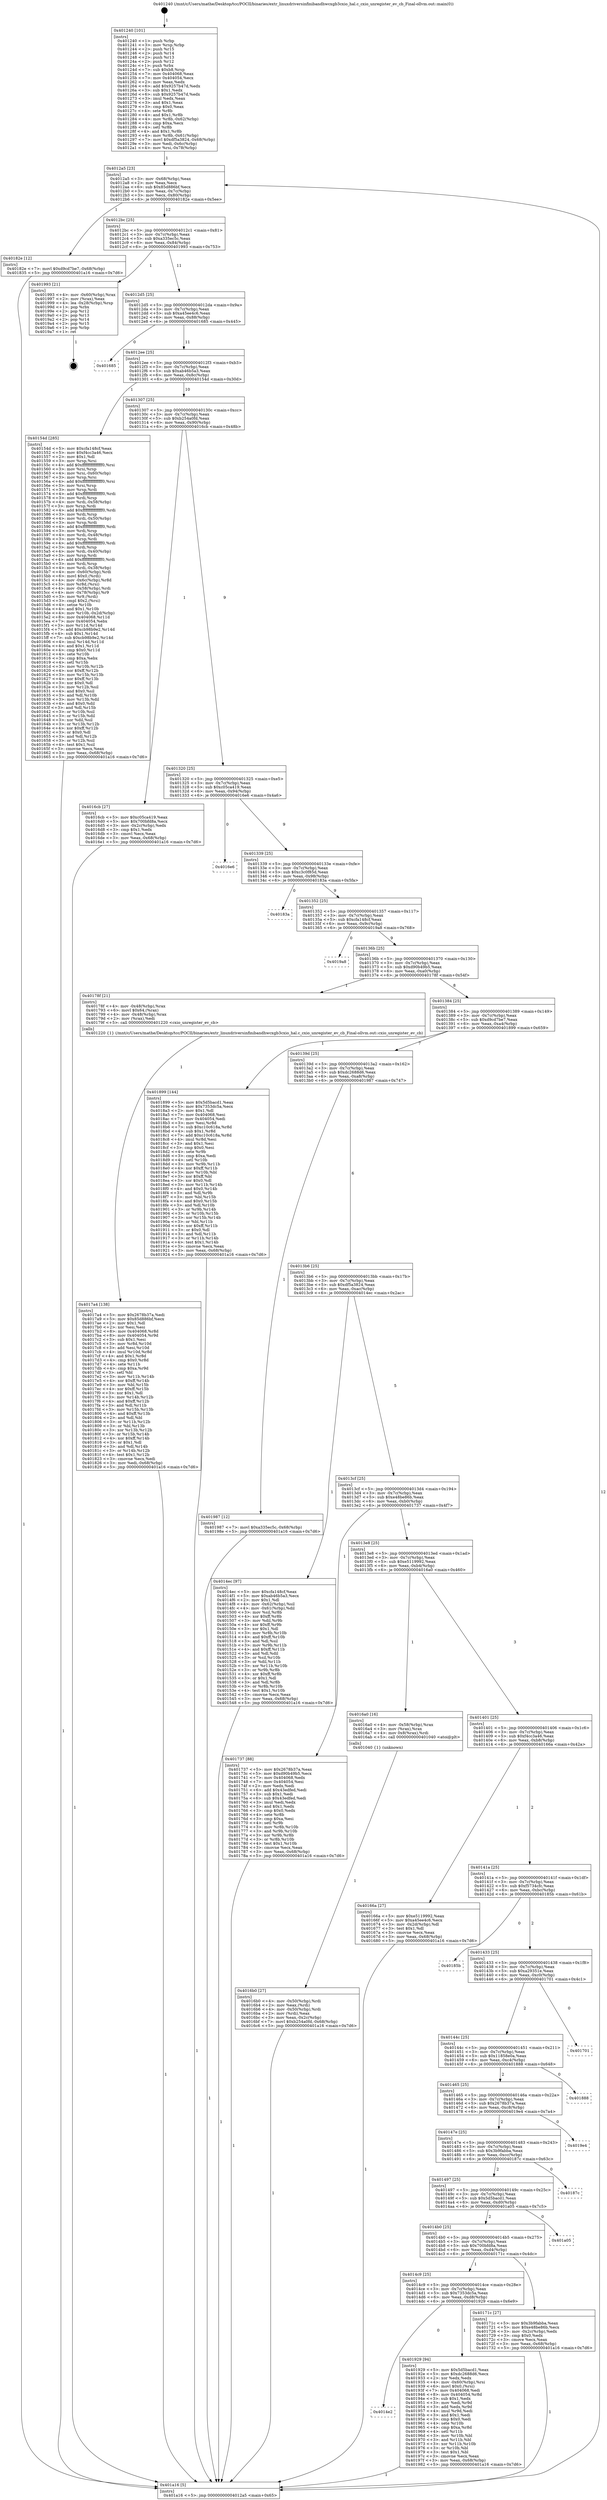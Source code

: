 digraph "0x401240" {
  label = "0x401240 (/mnt/c/Users/mathe/Desktop/tcc/POCII/binaries/extr_linuxdriversinfinibandhwcxgb3cxio_hal.c_cxio_unregister_ev_cb_Final-ollvm.out::main(0))"
  labelloc = "t"
  node[shape=record]

  Entry [label="",width=0.3,height=0.3,shape=circle,fillcolor=black,style=filled]
  "0x4012a5" [label="{
     0x4012a5 [23]\l
     | [instrs]\l
     &nbsp;&nbsp;0x4012a5 \<+3\>: mov -0x68(%rbp),%eax\l
     &nbsp;&nbsp;0x4012a8 \<+2\>: mov %eax,%ecx\l
     &nbsp;&nbsp;0x4012aa \<+6\>: sub $0x85d886bf,%ecx\l
     &nbsp;&nbsp;0x4012b0 \<+3\>: mov %eax,-0x7c(%rbp)\l
     &nbsp;&nbsp;0x4012b3 \<+3\>: mov %ecx,-0x80(%rbp)\l
     &nbsp;&nbsp;0x4012b6 \<+6\>: je 000000000040182e \<main+0x5ee\>\l
  }"]
  "0x40182e" [label="{
     0x40182e [12]\l
     | [instrs]\l
     &nbsp;&nbsp;0x40182e \<+7\>: movl $0xd9cd7be7,-0x68(%rbp)\l
     &nbsp;&nbsp;0x401835 \<+5\>: jmp 0000000000401a16 \<main+0x7d6\>\l
  }"]
  "0x4012bc" [label="{
     0x4012bc [25]\l
     | [instrs]\l
     &nbsp;&nbsp;0x4012bc \<+5\>: jmp 00000000004012c1 \<main+0x81\>\l
     &nbsp;&nbsp;0x4012c1 \<+3\>: mov -0x7c(%rbp),%eax\l
     &nbsp;&nbsp;0x4012c4 \<+5\>: sub $0xa335ec5c,%eax\l
     &nbsp;&nbsp;0x4012c9 \<+6\>: mov %eax,-0x84(%rbp)\l
     &nbsp;&nbsp;0x4012cf \<+6\>: je 0000000000401993 \<main+0x753\>\l
  }"]
  Exit [label="",width=0.3,height=0.3,shape=circle,fillcolor=black,style=filled,peripheries=2]
  "0x401993" [label="{
     0x401993 [21]\l
     | [instrs]\l
     &nbsp;&nbsp;0x401993 \<+4\>: mov -0x60(%rbp),%rax\l
     &nbsp;&nbsp;0x401997 \<+2\>: mov (%rax),%eax\l
     &nbsp;&nbsp;0x401999 \<+4\>: lea -0x28(%rbp),%rsp\l
     &nbsp;&nbsp;0x40199d \<+1\>: pop %rbx\l
     &nbsp;&nbsp;0x40199e \<+2\>: pop %r12\l
     &nbsp;&nbsp;0x4019a0 \<+2\>: pop %r13\l
     &nbsp;&nbsp;0x4019a2 \<+2\>: pop %r14\l
     &nbsp;&nbsp;0x4019a4 \<+2\>: pop %r15\l
     &nbsp;&nbsp;0x4019a6 \<+1\>: pop %rbp\l
     &nbsp;&nbsp;0x4019a7 \<+1\>: ret\l
  }"]
  "0x4012d5" [label="{
     0x4012d5 [25]\l
     | [instrs]\l
     &nbsp;&nbsp;0x4012d5 \<+5\>: jmp 00000000004012da \<main+0x9a\>\l
     &nbsp;&nbsp;0x4012da \<+3\>: mov -0x7c(%rbp),%eax\l
     &nbsp;&nbsp;0x4012dd \<+5\>: sub $0xa45ee4c6,%eax\l
     &nbsp;&nbsp;0x4012e2 \<+6\>: mov %eax,-0x88(%rbp)\l
     &nbsp;&nbsp;0x4012e8 \<+6\>: je 0000000000401685 \<main+0x445\>\l
  }"]
  "0x4014e2" [label="{
     0x4014e2\l
  }", style=dashed]
  "0x401685" [label="{
     0x401685\l
  }", style=dashed]
  "0x4012ee" [label="{
     0x4012ee [25]\l
     | [instrs]\l
     &nbsp;&nbsp;0x4012ee \<+5\>: jmp 00000000004012f3 \<main+0xb3\>\l
     &nbsp;&nbsp;0x4012f3 \<+3\>: mov -0x7c(%rbp),%eax\l
     &nbsp;&nbsp;0x4012f6 \<+5\>: sub $0xab46b5a3,%eax\l
     &nbsp;&nbsp;0x4012fb \<+6\>: mov %eax,-0x8c(%rbp)\l
     &nbsp;&nbsp;0x401301 \<+6\>: je 000000000040154d \<main+0x30d\>\l
  }"]
  "0x401929" [label="{
     0x401929 [94]\l
     | [instrs]\l
     &nbsp;&nbsp;0x401929 \<+5\>: mov $0x5d5bacd1,%eax\l
     &nbsp;&nbsp;0x40192e \<+5\>: mov $0xdc2688d6,%ecx\l
     &nbsp;&nbsp;0x401933 \<+2\>: xor %edx,%edx\l
     &nbsp;&nbsp;0x401935 \<+4\>: mov -0x60(%rbp),%rsi\l
     &nbsp;&nbsp;0x401939 \<+6\>: movl $0x0,(%rsi)\l
     &nbsp;&nbsp;0x40193f \<+7\>: mov 0x404068,%edi\l
     &nbsp;&nbsp;0x401946 \<+8\>: mov 0x404054,%r8d\l
     &nbsp;&nbsp;0x40194e \<+3\>: sub $0x1,%edx\l
     &nbsp;&nbsp;0x401951 \<+3\>: mov %edi,%r9d\l
     &nbsp;&nbsp;0x401954 \<+3\>: add %edx,%r9d\l
     &nbsp;&nbsp;0x401957 \<+4\>: imul %r9d,%edi\l
     &nbsp;&nbsp;0x40195b \<+3\>: and $0x1,%edi\l
     &nbsp;&nbsp;0x40195e \<+3\>: cmp $0x0,%edi\l
     &nbsp;&nbsp;0x401961 \<+4\>: sete %r10b\l
     &nbsp;&nbsp;0x401965 \<+4\>: cmp $0xa,%r8d\l
     &nbsp;&nbsp;0x401969 \<+4\>: setl %r11b\l
     &nbsp;&nbsp;0x40196d \<+3\>: mov %r10b,%bl\l
     &nbsp;&nbsp;0x401970 \<+3\>: and %r11b,%bl\l
     &nbsp;&nbsp;0x401973 \<+3\>: xor %r11b,%r10b\l
     &nbsp;&nbsp;0x401976 \<+3\>: or %r10b,%bl\l
     &nbsp;&nbsp;0x401979 \<+3\>: test $0x1,%bl\l
     &nbsp;&nbsp;0x40197c \<+3\>: cmovne %ecx,%eax\l
     &nbsp;&nbsp;0x40197f \<+3\>: mov %eax,-0x68(%rbp)\l
     &nbsp;&nbsp;0x401982 \<+5\>: jmp 0000000000401a16 \<main+0x7d6\>\l
  }"]
  "0x40154d" [label="{
     0x40154d [285]\l
     | [instrs]\l
     &nbsp;&nbsp;0x40154d \<+5\>: mov $0xcfa148cf,%eax\l
     &nbsp;&nbsp;0x401552 \<+5\>: mov $0xf4cc3a46,%ecx\l
     &nbsp;&nbsp;0x401557 \<+2\>: mov $0x1,%dl\l
     &nbsp;&nbsp;0x401559 \<+3\>: mov %rsp,%rsi\l
     &nbsp;&nbsp;0x40155c \<+4\>: add $0xfffffffffffffff0,%rsi\l
     &nbsp;&nbsp;0x401560 \<+3\>: mov %rsi,%rsp\l
     &nbsp;&nbsp;0x401563 \<+4\>: mov %rsi,-0x60(%rbp)\l
     &nbsp;&nbsp;0x401567 \<+3\>: mov %rsp,%rsi\l
     &nbsp;&nbsp;0x40156a \<+4\>: add $0xfffffffffffffff0,%rsi\l
     &nbsp;&nbsp;0x40156e \<+3\>: mov %rsi,%rsp\l
     &nbsp;&nbsp;0x401571 \<+3\>: mov %rsp,%rdi\l
     &nbsp;&nbsp;0x401574 \<+4\>: add $0xfffffffffffffff0,%rdi\l
     &nbsp;&nbsp;0x401578 \<+3\>: mov %rdi,%rsp\l
     &nbsp;&nbsp;0x40157b \<+4\>: mov %rdi,-0x58(%rbp)\l
     &nbsp;&nbsp;0x40157f \<+3\>: mov %rsp,%rdi\l
     &nbsp;&nbsp;0x401582 \<+4\>: add $0xfffffffffffffff0,%rdi\l
     &nbsp;&nbsp;0x401586 \<+3\>: mov %rdi,%rsp\l
     &nbsp;&nbsp;0x401589 \<+4\>: mov %rdi,-0x50(%rbp)\l
     &nbsp;&nbsp;0x40158d \<+3\>: mov %rsp,%rdi\l
     &nbsp;&nbsp;0x401590 \<+4\>: add $0xfffffffffffffff0,%rdi\l
     &nbsp;&nbsp;0x401594 \<+3\>: mov %rdi,%rsp\l
     &nbsp;&nbsp;0x401597 \<+4\>: mov %rdi,-0x48(%rbp)\l
     &nbsp;&nbsp;0x40159b \<+3\>: mov %rsp,%rdi\l
     &nbsp;&nbsp;0x40159e \<+4\>: add $0xfffffffffffffff0,%rdi\l
     &nbsp;&nbsp;0x4015a2 \<+3\>: mov %rdi,%rsp\l
     &nbsp;&nbsp;0x4015a5 \<+4\>: mov %rdi,-0x40(%rbp)\l
     &nbsp;&nbsp;0x4015a9 \<+3\>: mov %rsp,%rdi\l
     &nbsp;&nbsp;0x4015ac \<+4\>: add $0xfffffffffffffff0,%rdi\l
     &nbsp;&nbsp;0x4015b0 \<+3\>: mov %rdi,%rsp\l
     &nbsp;&nbsp;0x4015b3 \<+4\>: mov %rdi,-0x38(%rbp)\l
     &nbsp;&nbsp;0x4015b7 \<+4\>: mov -0x60(%rbp),%rdi\l
     &nbsp;&nbsp;0x4015bb \<+6\>: movl $0x0,(%rdi)\l
     &nbsp;&nbsp;0x4015c1 \<+4\>: mov -0x6c(%rbp),%r8d\l
     &nbsp;&nbsp;0x4015c5 \<+3\>: mov %r8d,(%rsi)\l
     &nbsp;&nbsp;0x4015c8 \<+4\>: mov -0x58(%rbp),%rdi\l
     &nbsp;&nbsp;0x4015cc \<+4\>: mov -0x78(%rbp),%r9\l
     &nbsp;&nbsp;0x4015d0 \<+3\>: mov %r9,(%rdi)\l
     &nbsp;&nbsp;0x4015d3 \<+3\>: cmpl $0x2,(%rsi)\l
     &nbsp;&nbsp;0x4015d6 \<+4\>: setne %r10b\l
     &nbsp;&nbsp;0x4015da \<+4\>: and $0x1,%r10b\l
     &nbsp;&nbsp;0x4015de \<+4\>: mov %r10b,-0x2d(%rbp)\l
     &nbsp;&nbsp;0x4015e2 \<+8\>: mov 0x404068,%r11d\l
     &nbsp;&nbsp;0x4015ea \<+7\>: mov 0x404054,%ebx\l
     &nbsp;&nbsp;0x4015f1 \<+3\>: mov %r11d,%r14d\l
     &nbsp;&nbsp;0x4015f4 \<+7\>: add $0xcb98b9e2,%r14d\l
     &nbsp;&nbsp;0x4015fb \<+4\>: sub $0x1,%r14d\l
     &nbsp;&nbsp;0x4015ff \<+7\>: sub $0xcb98b9e2,%r14d\l
     &nbsp;&nbsp;0x401606 \<+4\>: imul %r14d,%r11d\l
     &nbsp;&nbsp;0x40160a \<+4\>: and $0x1,%r11d\l
     &nbsp;&nbsp;0x40160e \<+4\>: cmp $0x0,%r11d\l
     &nbsp;&nbsp;0x401612 \<+4\>: sete %r10b\l
     &nbsp;&nbsp;0x401616 \<+3\>: cmp $0xa,%ebx\l
     &nbsp;&nbsp;0x401619 \<+4\>: setl %r15b\l
     &nbsp;&nbsp;0x40161d \<+3\>: mov %r10b,%r12b\l
     &nbsp;&nbsp;0x401620 \<+4\>: xor $0xff,%r12b\l
     &nbsp;&nbsp;0x401624 \<+3\>: mov %r15b,%r13b\l
     &nbsp;&nbsp;0x401627 \<+4\>: xor $0xff,%r13b\l
     &nbsp;&nbsp;0x40162b \<+3\>: xor $0x0,%dl\l
     &nbsp;&nbsp;0x40162e \<+3\>: mov %r12b,%sil\l
     &nbsp;&nbsp;0x401631 \<+4\>: and $0x0,%sil\l
     &nbsp;&nbsp;0x401635 \<+3\>: and %dl,%r10b\l
     &nbsp;&nbsp;0x401638 \<+3\>: mov %r13b,%dil\l
     &nbsp;&nbsp;0x40163b \<+4\>: and $0x0,%dil\l
     &nbsp;&nbsp;0x40163f \<+3\>: and %dl,%r15b\l
     &nbsp;&nbsp;0x401642 \<+3\>: or %r10b,%sil\l
     &nbsp;&nbsp;0x401645 \<+3\>: or %r15b,%dil\l
     &nbsp;&nbsp;0x401648 \<+3\>: xor %dil,%sil\l
     &nbsp;&nbsp;0x40164b \<+3\>: or %r13b,%r12b\l
     &nbsp;&nbsp;0x40164e \<+4\>: xor $0xff,%r12b\l
     &nbsp;&nbsp;0x401652 \<+3\>: or $0x0,%dl\l
     &nbsp;&nbsp;0x401655 \<+3\>: and %dl,%r12b\l
     &nbsp;&nbsp;0x401658 \<+3\>: or %r12b,%sil\l
     &nbsp;&nbsp;0x40165b \<+4\>: test $0x1,%sil\l
     &nbsp;&nbsp;0x40165f \<+3\>: cmovne %ecx,%eax\l
     &nbsp;&nbsp;0x401662 \<+3\>: mov %eax,-0x68(%rbp)\l
     &nbsp;&nbsp;0x401665 \<+5\>: jmp 0000000000401a16 \<main+0x7d6\>\l
  }"]
  "0x401307" [label="{
     0x401307 [25]\l
     | [instrs]\l
     &nbsp;&nbsp;0x401307 \<+5\>: jmp 000000000040130c \<main+0xcc\>\l
     &nbsp;&nbsp;0x40130c \<+3\>: mov -0x7c(%rbp),%eax\l
     &nbsp;&nbsp;0x40130f \<+5\>: sub $0xb254a0fd,%eax\l
     &nbsp;&nbsp;0x401314 \<+6\>: mov %eax,-0x90(%rbp)\l
     &nbsp;&nbsp;0x40131a \<+6\>: je 00000000004016cb \<main+0x48b\>\l
  }"]
  "0x4017a4" [label="{
     0x4017a4 [138]\l
     | [instrs]\l
     &nbsp;&nbsp;0x4017a4 \<+5\>: mov $0x2678b37a,%edi\l
     &nbsp;&nbsp;0x4017a9 \<+5\>: mov $0x85d886bf,%ecx\l
     &nbsp;&nbsp;0x4017ae \<+2\>: mov $0x1,%dl\l
     &nbsp;&nbsp;0x4017b0 \<+2\>: xor %esi,%esi\l
     &nbsp;&nbsp;0x4017b2 \<+8\>: mov 0x404068,%r8d\l
     &nbsp;&nbsp;0x4017ba \<+8\>: mov 0x404054,%r9d\l
     &nbsp;&nbsp;0x4017c2 \<+3\>: sub $0x1,%esi\l
     &nbsp;&nbsp;0x4017c5 \<+3\>: mov %r8d,%r10d\l
     &nbsp;&nbsp;0x4017c8 \<+3\>: add %esi,%r10d\l
     &nbsp;&nbsp;0x4017cb \<+4\>: imul %r10d,%r8d\l
     &nbsp;&nbsp;0x4017cf \<+4\>: and $0x1,%r8d\l
     &nbsp;&nbsp;0x4017d3 \<+4\>: cmp $0x0,%r8d\l
     &nbsp;&nbsp;0x4017d7 \<+4\>: sete %r11b\l
     &nbsp;&nbsp;0x4017db \<+4\>: cmp $0xa,%r9d\l
     &nbsp;&nbsp;0x4017df \<+3\>: setl %bl\l
     &nbsp;&nbsp;0x4017e2 \<+3\>: mov %r11b,%r14b\l
     &nbsp;&nbsp;0x4017e5 \<+4\>: xor $0xff,%r14b\l
     &nbsp;&nbsp;0x4017e9 \<+3\>: mov %bl,%r15b\l
     &nbsp;&nbsp;0x4017ec \<+4\>: xor $0xff,%r15b\l
     &nbsp;&nbsp;0x4017f0 \<+3\>: xor $0x1,%dl\l
     &nbsp;&nbsp;0x4017f3 \<+3\>: mov %r14b,%r12b\l
     &nbsp;&nbsp;0x4017f6 \<+4\>: and $0xff,%r12b\l
     &nbsp;&nbsp;0x4017fa \<+3\>: and %dl,%r11b\l
     &nbsp;&nbsp;0x4017fd \<+3\>: mov %r15b,%r13b\l
     &nbsp;&nbsp;0x401800 \<+4\>: and $0xff,%r13b\l
     &nbsp;&nbsp;0x401804 \<+2\>: and %dl,%bl\l
     &nbsp;&nbsp;0x401806 \<+3\>: or %r11b,%r12b\l
     &nbsp;&nbsp;0x401809 \<+3\>: or %bl,%r13b\l
     &nbsp;&nbsp;0x40180c \<+3\>: xor %r13b,%r12b\l
     &nbsp;&nbsp;0x40180f \<+3\>: or %r15b,%r14b\l
     &nbsp;&nbsp;0x401812 \<+4\>: xor $0xff,%r14b\l
     &nbsp;&nbsp;0x401816 \<+3\>: or $0x1,%dl\l
     &nbsp;&nbsp;0x401819 \<+3\>: and %dl,%r14b\l
     &nbsp;&nbsp;0x40181c \<+3\>: or %r14b,%r12b\l
     &nbsp;&nbsp;0x40181f \<+4\>: test $0x1,%r12b\l
     &nbsp;&nbsp;0x401823 \<+3\>: cmovne %ecx,%edi\l
     &nbsp;&nbsp;0x401826 \<+3\>: mov %edi,-0x68(%rbp)\l
     &nbsp;&nbsp;0x401829 \<+5\>: jmp 0000000000401a16 \<main+0x7d6\>\l
  }"]
  "0x4016cb" [label="{
     0x4016cb [27]\l
     | [instrs]\l
     &nbsp;&nbsp;0x4016cb \<+5\>: mov $0xc05ca419,%eax\l
     &nbsp;&nbsp;0x4016d0 \<+5\>: mov $0x700bfd8a,%ecx\l
     &nbsp;&nbsp;0x4016d5 \<+3\>: mov -0x2c(%rbp),%edx\l
     &nbsp;&nbsp;0x4016d8 \<+3\>: cmp $0x1,%edx\l
     &nbsp;&nbsp;0x4016db \<+3\>: cmovl %ecx,%eax\l
     &nbsp;&nbsp;0x4016de \<+3\>: mov %eax,-0x68(%rbp)\l
     &nbsp;&nbsp;0x4016e1 \<+5\>: jmp 0000000000401a16 \<main+0x7d6\>\l
  }"]
  "0x401320" [label="{
     0x401320 [25]\l
     | [instrs]\l
     &nbsp;&nbsp;0x401320 \<+5\>: jmp 0000000000401325 \<main+0xe5\>\l
     &nbsp;&nbsp;0x401325 \<+3\>: mov -0x7c(%rbp),%eax\l
     &nbsp;&nbsp;0x401328 \<+5\>: sub $0xc05ca419,%eax\l
     &nbsp;&nbsp;0x40132d \<+6\>: mov %eax,-0x94(%rbp)\l
     &nbsp;&nbsp;0x401333 \<+6\>: je 00000000004016e6 \<main+0x4a6\>\l
  }"]
  "0x4014c9" [label="{
     0x4014c9 [25]\l
     | [instrs]\l
     &nbsp;&nbsp;0x4014c9 \<+5\>: jmp 00000000004014ce \<main+0x28e\>\l
     &nbsp;&nbsp;0x4014ce \<+3\>: mov -0x7c(%rbp),%eax\l
     &nbsp;&nbsp;0x4014d1 \<+5\>: sub $0x7353dc5a,%eax\l
     &nbsp;&nbsp;0x4014d6 \<+6\>: mov %eax,-0xd8(%rbp)\l
     &nbsp;&nbsp;0x4014dc \<+6\>: je 0000000000401929 \<main+0x6e9\>\l
  }"]
  "0x4016e6" [label="{
     0x4016e6\l
  }", style=dashed]
  "0x401339" [label="{
     0x401339 [25]\l
     | [instrs]\l
     &nbsp;&nbsp;0x401339 \<+5\>: jmp 000000000040133e \<main+0xfe\>\l
     &nbsp;&nbsp;0x40133e \<+3\>: mov -0x7c(%rbp),%eax\l
     &nbsp;&nbsp;0x401341 \<+5\>: sub $0xc3c0f85d,%eax\l
     &nbsp;&nbsp;0x401346 \<+6\>: mov %eax,-0x98(%rbp)\l
     &nbsp;&nbsp;0x40134c \<+6\>: je 000000000040183a \<main+0x5fa\>\l
  }"]
  "0x40171c" [label="{
     0x40171c [27]\l
     | [instrs]\l
     &nbsp;&nbsp;0x40171c \<+5\>: mov $0x3b9fabba,%eax\l
     &nbsp;&nbsp;0x401721 \<+5\>: mov $0xe48be86b,%ecx\l
     &nbsp;&nbsp;0x401726 \<+3\>: mov -0x2c(%rbp),%edx\l
     &nbsp;&nbsp;0x401729 \<+3\>: cmp $0x0,%edx\l
     &nbsp;&nbsp;0x40172c \<+3\>: cmove %ecx,%eax\l
     &nbsp;&nbsp;0x40172f \<+3\>: mov %eax,-0x68(%rbp)\l
     &nbsp;&nbsp;0x401732 \<+5\>: jmp 0000000000401a16 \<main+0x7d6\>\l
  }"]
  "0x40183a" [label="{
     0x40183a\l
  }", style=dashed]
  "0x401352" [label="{
     0x401352 [25]\l
     | [instrs]\l
     &nbsp;&nbsp;0x401352 \<+5\>: jmp 0000000000401357 \<main+0x117\>\l
     &nbsp;&nbsp;0x401357 \<+3\>: mov -0x7c(%rbp),%eax\l
     &nbsp;&nbsp;0x40135a \<+5\>: sub $0xcfa148cf,%eax\l
     &nbsp;&nbsp;0x40135f \<+6\>: mov %eax,-0x9c(%rbp)\l
     &nbsp;&nbsp;0x401365 \<+6\>: je 00000000004019a8 \<main+0x768\>\l
  }"]
  "0x4014b0" [label="{
     0x4014b0 [25]\l
     | [instrs]\l
     &nbsp;&nbsp;0x4014b0 \<+5\>: jmp 00000000004014b5 \<main+0x275\>\l
     &nbsp;&nbsp;0x4014b5 \<+3\>: mov -0x7c(%rbp),%eax\l
     &nbsp;&nbsp;0x4014b8 \<+5\>: sub $0x700bfd8a,%eax\l
     &nbsp;&nbsp;0x4014bd \<+6\>: mov %eax,-0xd4(%rbp)\l
     &nbsp;&nbsp;0x4014c3 \<+6\>: je 000000000040171c \<main+0x4dc\>\l
  }"]
  "0x4019a8" [label="{
     0x4019a8\l
  }", style=dashed]
  "0x40136b" [label="{
     0x40136b [25]\l
     | [instrs]\l
     &nbsp;&nbsp;0x40136b \<+5\>: jmp 0000000000401370 \<main+0x130\>\l
     &nbsp;&nbsp;0x401370 \<+3\>: mov -0x7c(%rbp),%eax\l
     &nbsp;&nbsp;0x401373 \<+5\>: sub $0xd90b49b5,%eax\l
     &nbsp;&nbsp;0x401378 \<+6\>: mov %eax,-0xa0(%rbp)\l
     &nbsp;&nbsp;0x40137e \<+6\>: je 000000000040178f \<main+0x54f\>\l
  }"]
  "0x401a05" [label="{
     0x401a05\l
  }", style=dashed]
  "0x40178f" [label="{
     0x40178f [21]\l
     | [instrs]\l
     &nbsp;&nbsp;0x40178f \<+4\>: mov -0x48(%rbp),%rax\l
     &nbsp;&nbsp;0x401793 \<+6\>: movl $0x64,(%rax)\l
     &nbsp;&nbsp;0x401799 \<+4\>: mov -0x48(%rbp),%rax\l
     &nbsp;&nbsp;0x40179d \<+2\>: mov (%rax),%edi\l
     &nbsp;&nbsp;0x40179f \<+5\>: call 0000000000401220 \<cxio_unregister_ev_cb\>\l
     | [calls]\l
     &nbsp;&nbsp;0x401220 \{1\} (/mnt/c/Users/mathe/Desktop/tcc/POCII/binaries/extr_linuxdriversinfinibandhwcxgb3cxio_hal.c_cxio_unregister_ev_cb_Final-ollvm.out::cxio_unregister_ev_cb)\l
  }"]
  "0x401384" [label="{
     0x401384 [25]\l
     | [instrs]\l
     &nbsp;&nbsp;0x401384 \<+5\>: jmp 0000000000401389 \<main+0x149\>\l
     &nbsp;&nbsp;0x401389 \<+3\>: mov -0x7c(%rbp),%eax\l
     &nbsp;&nbsp;0x40138c \<+5\>: sub $0xd9cd7be7,%eax\l
     &nbsp;&nbsp;0x401391 \<+6\>: mov %eax,-0xa4(%rbp)\l
     &nbsp;&nbsp;0x401397 \<+6\>: je 0000000000401899 \<main+0x659\>\l
  }"]
  "0x401497" [label="{
     0x401497 [25]\l
     | [instrs]\l
     &nbsp;&nbsp;0x401497 \<+5\>: jmp 000000000040149c \<main+0x25c\>\l
     &nbsp;&nbsp;0x40149c \<+3\>: mov -0x7c(%rbp),%eax\l
     &nbsp;&nbsp;0x40149f \<+5\>: sub $0x5d5bacd1,%eax\l
     &nbsp;&nbsp;0x4014a4 \<+6\>: mov %eax,-0xd0(%rbp)\l
     &nbsp;&nbsp;0x4014aa \<+6\>: je 0000000000401a05 \<main+0x7c5\>\l
  }"]
  "0x401899" [label="{
     0x401899 [144]\l
     | [instrs]\l
     &nbsp;&nbsp;0x401899 \<+5\>: mov $0x5d5bacd1,%eax\l
     &nbsp;&nbsp;0x40189e \<+5\>: mov $0x7353dc5a,%ecx\l
     &nbsp;&nbsp;0x4018a3 \<+2\>: mov $0x1,%dl\l
     &nbsp;&nbsp;0x4018a5 \<+7\>: mov 0x404068,%esi\l
     &nbsp;&nbsp;0x4018ac \<+7\>: mov 0x404054,%edi\l
     &nbsp;&nbsp;0x4018b3 \<+3\>: mov %esi,%r8d\l
     &nbsp;&nbsp;0x4018b6 \<+7\>: sub $0xc10c618a,%r8d\l
     &nbsp;&nbsp;0x4018bd \<+4\>: sub $0x1,%r8d\l
     &nbsp;&nbsp;0x4018c1 \<+7\>: add $0xc10c618a,%r8d\l
     &nbsp;&nbsp;0x4018c8 \<+4\>: imul %r8d,%esi\l
     &nbsp;&nbsp;0x4018cc \<+3\>: and $0x1,%esi\l
     &nbsp;&nbsp;0x4018cf \<+3\>: cmp $0x0,%esi\l
     &nbsp;&nbsp;0x4018d2 \<+4\>: sete %r9b\l
     &nbsp;&nbsp;0x4018d6 \<+3\>: cmp $0xa,%edi\l
     &nbsp;&nbsp;0x4018d9 \<+4\>: setl %r10b\l
     &nbsp;&nbsp;0x4018dd \<+3\>: mov %r9b,%r11b\l
     &nbsp;&nbsp;0x4018e0 \<+4\>: xor $0xff,%r11b\l
     &nbsp;&nbsp;0x4018e4 \<+3\>: mov %r10b,%bl\l
     &nbsp;&nbsp;0x4018e7 \<+3\>: xor $0xff,%bl\l
     &nbsp;&nbsp;0x4018ea \<+3\>: xor $0x0,%dl\l
     &nbsp;&nbsp;0x4018ed \<+3\>: mov %r11b,%r14b\l
     &nbsp;&nbsp;0x4018f0 \<+4\>: and $0x0,%r14b\l
     &nbsp;&nbsp;0x4018f4 \<+3\>: and %dl,%r9b\l
     &nbsp;&nbsp;0x4018f7 \<+3\>: mov %bl,%r15b\l
     &nbsp;&nbsp;0x4018fa \<+4\>: and $0x0,%r15b\l
     &nbsp;&nbsp;0x4018fe \<+3\>: and %dl,%r10b\l
     &nbsp;&nbsp;0x401901 \<+3\>: or %r9b,%r14b\l
     &nbsp;&nbsp;0x401904 \<+3\>: or %r10b,%r15b\l
     &nbsp;&nbsp;0x401907 \<+3\>: xor %r15b,%r14b\l
     &nbsp;&nbsp;0x40190a \<+3\>: or %bl,%r11b\l
     &nbsp;&nbsp;0x40190d \<+4\>: xor $0xff,%r11b\l
     &nbsp;&nbsp;0x401911 \<+3\>: or $0x0,%dl\l
     &nbsp;&nbsp;0x401914 \<+3\>: and %dl,%r11b\l
     &nbsp;&nbsp;0x401917 \<+3\>: or %r11b,%r14b\l
     &nbsp;&nbsp;0x40191a \<+4\>: test $0x1,%r14b\l
     &nbsp;&nbsp;0x40191e \<+3\>: cmovne %ecx,%eax\l
     &nbsp;&nbsp;0x401921 \<+3\>: mov %eax,-0x68(%rbp)\l
     &nbsp;&nbsp;0x401924 \<+5\>: jmp 0000000000401a16 \<main+0x7d6\>\l
  }"]
  "0x40139d" [label="{
     0x40139d [25]\l
     | [instrs]\l
     &nbsp;&nbsp;0x40139d \<+5\>: jmp 00000000004013a2 \<main+0x162\>\l
     &nbsp;&nbsp;0x4013a2 \<+3\>: mov -0x7c(%rbp),%eax\l
     &nbsp;&nbsp;0x4013a5 \<+5\>: sub $0xdc2688d6,%eax\l
     &nbsp;&nbsp;0x4013aa \<+6\>: mov %eax,-0xa8(%rbp)\l
     &nbsp;&nbsp;0x4013b0 \<+6\>: je 0000000000401987 \<main+0x747\>\l
  }"]
  "0x40187c" [label="{
     0x40187c\l
  }", style=dashed]
  "0x401987" [label="{
     0x401987 [12]\l
     | [instrs]\l
     &nbsp;&nbsp;0x401987 \<+7\>: movl $0xa335ec5c,-0x68(%rbp)\l
     &nbsp;&nbsp;0x40198e \<+5\>: jmp 0000000000401a16 \<main+0x7d6\>\l
  }"]
  "0x4013b6" [label="{
     0x4013b6 [25]\l
     | [instrs]\l
     &nbsp;&nbsp;0x4013b6 \<+5\>: jmp 00000000004013bb \<main+0x17b\>\l
     &nbsp;&nbsp;0x4013bb \<+3\>: mov -0x7c(%rbp),%eax\l
     &nbsp;&nbsp;0x4013be \<+5\>: sub $0xdf5a3824,%eax\l
     &nbsp;&nbsp;0x4013c3 \<+6\>: mov %eax,-0xac(%rbp)\l
     &nbsp;&nbsp;0x4013c9 \<+6\>: je 00000000004014ec \<main+0x2ac\>\l
  }"]
  "0x40147e" [label="{
     0x40147e [25]\l
     | [instrs]\l
     &nbsp;&nbsp;0x40147e \<+5\>: jmp 0000000000401483 \<main+0x243\>\l
     &nbsp;&nbsp;0x401483 \<+3\>: mov -0x7c(%rbp),%eax\l
     &nbsp;&nbsp;0x401486 \<+5\>: sub $0x3b9fabba,%eax\l
     &nbsp;&nbsp;0x40148b \<+6\>: mov %eax,-0xcc(%rbp)\l
     &nbsp;&nbsp;0x401491 \<+6\>: je 000000000040187c \<main+0x63c\>\l
  }"]
  "0x4014ec" [label="{
     0x4014ec [97]\l
     | [instrs]\l
     &nbsp;&nbsp;0x4014ec \<+5\>: mov $0xcfa148cf,%eax\l
     &nbsp;&nbsp;0x4014f1 \<+5\>: mov $0xab46b5a3,%ecx\l
     &nbsp;&nbsp;0x4014f6 \<+2\>: mov $0x1,%dl\l
     &nbsp;&nbsp;0x4014f8 \<+4\>: mov -0x62(%rbp),%sil\l
     &nbsp;&nbsp;0x4014fc \<+4\>: mov -0x61(%rbp),%dil\l
     &nbsp;&nbsp;0x401500 \<+3\>: mov %sil,%r8b\l
     &nbsp;&nbsp;0x401503 \<+4\>: xor $0xff,%r8b\l
     &nbsp;&nbsp;0x401507 \<+3\>: mov %dil,%r9b\l
     &nbsp;&nbsp;0x40150a \<+4\>: xor $0xff,%r9b\l
     &nbsp;&nbsp;0x40150e \<+3\>: xor $0x1,%dl\l
     &nbsp;&nbsp;0x401511 \<+3\>: mov %r8b,%r10b\l
     &nbsp;&nbsp;0x401514 \<+4\>: and $0xff,%r10b\l
     &nbsp;&nbsp;0x401518 \<+3\>: and %dl,%sil\l
     &nbsp;&nbsp;0x40151b \<+3\>: mov %r9b,%r11b\l
     &nbsp;&nbsp;0x40151e \<+4\>: and $0xff,%r11b\l
     &nbsp;&nbsp;0x401522 \<+3\>: and %dl,%dil\l
     &nbsp;&nbsp;0x401525 \<+3\>: or %sil,%r10b\l
     &nbsp;&nbsp;0x401528 \<+3\>: or %dil,%r11b\l
     &nbsp;&nbsp;0x40152b \<+3\>: xor %r11b,%r10b\l
     &nbsp;&nbsp;0x40152e \<+3\>: or %r9b,%r8b\l
     &nbsp;&nbsp;0x401531 \<+4\>: xor $0xff,%r8b\l
     &nbsp;&nbsp;0x401535 \<+3\>: or $0x1,%dl\l
     &nbsp;&nbsp;0x401538 \<+3\>: and %dl,%r8b\l
     &nbsp;&nbsp;0x40153b \<+3\>: or %r8b,%r10b\l
     &nbsp;&nbsp;0x40153e \<+4\>: test $0x1,%r10b\l
     &nbsp;&nbsp;0x401542 \<+3\>: cmovne %ecx,%eax\l
     &nbsp;&nbsp;0x401545 \<+3\>: mov %eax,-0x68(%rbp)\l
     &nbsp;&nbsp;0x401548 \<+5\>: jmp 0000000000401a16 \<main+0x7d6\>\l
  }"]
  "0x4013cf" [label="{
     0x4013cf [25]\l
     | [instrs]\l
     &nbsp;&nbsp;0x4013cf \<+5\>: jmp 00000000004013d4 \<main+0x194\>\l
     &nbsp;&nbsp;0x4013d4 \<+3\>: mov -0x7c(%rbp),%eax\l
     &nbsp;&nbsp;0x4013d7 \<+5\>: sub $0xe48be86b,%eax\l
     &nbsp;&nbsp;0x4013dc \<+6\>: mov %eax,-0xb0(%rbp)\l
     &nbsp;&nbsp;0x4013e2 \<+6\>: je 0000000000401737 \<main+0x4f7\>\l
  }"]
  "0x401a16" [label="{
     0x401a16 [5]\l
     | [instrs]\l
     &nbsp;&nbsp;0x401a16 \<+5\>: jmp 00000000004012a5 \<main+0x65\>\l
  }"]
  "0x401240" [label="{
     0x401240 [101]\l
     | [instrs]\l
     &nbsp;&nbsp;0x401240 \<+1\>: push %rbp\l
     &nbsp;&nbsp;0x401241 \<+3\>: mov %rsp,%rbp\l
     &nbsp;&nbsp;0x401244 \<+2\>: push %r15\l
     &nbsp;&nbsp;0x401246 \<+2\>: push %r14\l
     &nbsp;&nbsp;0x401248 \<+2\>: push %r13\l
     &nbsp;&nbsp;0x40124a \<+2\>: push %r12\l
     &nbsp;&nbsp;0x40124c \<+1\>: push %rbx\l
     &nbsp;&nbsp;0x40124d \<+7\>: sub $0xb8,%rsp\l
     &nbsp;&nbsp;0x401254 \<+7\>: mov 0x404068,%eax\l
     &nbsp;&nbsp;0x40125b \<+7\>: mov 0x404054,%ecx\l
     &nbsp;&nbsp;0x401262 \<+2\>: mov %eax,%edx\l
     &nbsp;&nbsp;0x401264 \<+6\>: add $0x9257b47d,%edx\l
     &nbsp;&nbsp;0x40126a \<+3\>: sub $0x1,%edx\l
     &nbsp;&nbsp;0x40126d \<+6\>: sub $0x9257b47d,%edx\l
     &nbsp;&nbsp;0x401273 \<+3\>: imul %edx,%eax\l
     &nbsp;&nbsp;0x401276 \<+3\>: and $0x1,%eax\l
     &nbsp;&nbsp;0x401279 \<+3\>: cmp $0x0,%eax\l
     &nbsp;&nbsp;0x40127c \<+4\>: sete %r8b\l
     &nbsp;&nbsp;0x401280 \<+4\>: and $0x1,%r8b\l
     &nbsp;&nbsp;0x401284 \<+4\>: mov %r8b,-0x62(%rbp)\l
     &nbsp;&nbsp;0x401288 \<+3\>: cmp $0xa,%ecx\l
     &nbsp;&nbsp;0x40128b \<+4\>: setl %r8b\l
     &nbsp;&nbsp;0x40128f \<+4\>: and $0x1,%r8b\l
     &nbsp;&nbsp;0x401293 \<+4\>: mov %r8b,-0x61(%rbp)\l
     &nbsp;&nbsp;0x401297 \<+7\>: movl $0xdf5a3824,-0x68(%rbp)\l
     &nbsp;&nbsp;0x40129e \<+3\>: mov %edi,-0x6c(%rbp)\l
     &nbsp;&nbsp;0x4012a1 \<+4\>: mov %rsi,-0x78(%rbp)\l
  }"]
  "0x4019e4" [label="{
     0x4019e4\l
  }", style=dashed]
  "0x401465" [label="{
     0x401465 [25]\l
     | [instrs]\l
     &nbsp;&nbsp;0x401465 \<+5\>: jmp 000000000040146a \<main+0x22a\>\l
     &nbsp;&nbsp;0x40146a \<+3\>: mov -0x7c(%rbp),%eax\l
     &nbsp;&nbsp;0x40146d \<+5\>: sub $0x2678b37a,%eax\l
     &nbsp;&nbsp;0x401472 \<+6\>: mov %eax,-0xc8(%rbp)\l
     &nbsp;&nbsp;0x401478 \<+6\>: je 00000000004019e4 \<main+0x7a4\>\l
  }"]
  "0x401737" [label="{
     0x401737 [88]\l
     | [instrs]\l
     &nbsp;&nbsp;0x401737 \<+5\>: mov $0x2678b37a,%eax\l
     &nbsp;&nbsp;0x40173c \<+5\>: mov $0xd90b49b5,%ecx\l
     &nbsp;&nbsp;0x401741 \<+7\>: mov 0x404068,%edx\l
     &nbsp;&nbsp;0x401748 \<+7\>: mov 0x404054,%esi\l
     &nbsp;&nbsp;0x40174f \<+2\>: mov %edx,%edi\l
     &nbsp;&nbsp;0x401751 \<+6\>: add $0x43edfed,%edi\l
     &nbsp;&nbsp;0x401757 \<+3\>: sub $0x1,%edi\l
     &nbsp;&nbsp;0x40175a \<+6\>: sub $0x43edfed,%edi\l
     &nbsp;&nbsp;0x401760 \<+3\>: imul %edi,%edx\l
     &nbsp;&nbsp;0x401763 \<+3\>: and $0x1,%edx\l
     &nbsp;&nbsp;0x401766 \<+3\>: cmp $0x0,%edx\l
     &nbsp;&nbsp;0x401769 \<+4\>: sete %r8b\l
     &nbsp;&nbsp;0x40176d \<+3\>: cmp $0xa,%esi\l
     &nbsp;&nbsp;0x401770 \<+4\>: setl %r9b\l
     &nbsp;&nbsp;0x401774 \<+3\>: mov %r8b,%r10b\l
     &nbsp;&nbsp;0x401777 \<+3\>: and %r9b,%r10b\l
     &nbsp;&nbsp;0x40177a \<+3\>: xor %r9b,%r8b\l
     &nbsp;&nbsp;0x40177d \<+3\>: or %r8b,%r10b\l
     &nbsp;&nbsp;0x401780 \<+4\>: test $0x1,%r10b\l
     &nbsp;&nbsp;0x401784 \<+3\>: cmovne %ecx,%eax\l
     &nbsp;&nbsp;0x401787 \<+3\>: mov %eax,-0x68(%rbp)\l
     &nbsp;&nbsp;0x40178a \<+5\>: jmp 0000000000401a16 \<main+0x7d6\>\l
  }"]
  "0x4013e8" [label="{
     0x4013e8 [25]\l
     | [instrs]\l
     &nbsp;&nbsp;0x4013e8 \<+5\>: jmp 00000000004013ed \<main+0x1ad\>\l
     &nbsp;&nbsp;0x4013ed \<+3\>: mov -0x7c(%rbp),%eax\l
     &nbsp;&nbsp;0x4013f0 \<+5\>: sub $0xe5119992,%eax\l
     &nbsp;&nbsp;0x4013f5 \<+6\>: mov %eax,-0xb4(%rbp)\l
     &nbsp;&nbsp;0x4013fb \<+6\>: je 00000000004016a0 \<main+0x460\>\l
  }"]
  "0x401888" [label="{
     0x401888\l
  }", style=dashed]
  "0x4016a0" [label="{
     0x4016a0 [16]\l
     | [instrs]\l
     &nbsp;&nbsp;0x4016a0 \<+4\>: mov -0x58(%rbp),%rax\l
     &nbsp;&nbsp;0x4016a4 \<+3\>: mov (%rax),%rax\l
     &nbsp;&nbsp;0x4016a7 \<+4\>: mov 0x8(%rax),%rdi\l
     &nbsp;&nbsp;0x4016ab \<+5\>: call 0000000000401040 \<atoi@plt\>\l
     | [calls]\l
     &nbsp;&nbsp;0x401040 \{1\} (unknown)\l
  }"]
  "0x401401" [label="{
     0x401401 [25]\l
     | [instrs]\l
     &nbsp;&nbsp;0x401401 \<+5\>: jmp 0000000000401406 \<main+0x1c6\>\l
     &nbsp;&nbsp;0x401406 \<+3\>: mov -0x7c(%rbp),%eax\l
     &nbsp;&nbsp;0x401409 \<+5\>: sub $0xf4cc3a46,%eax\l
     &nbsp;&nbsp;0x40140e \<+6\>: mov %eax,-0xb8(%rbp)\l
     &nbsp;&nbsp;0x401414 \<+6\>: je 000000000040166a \<main+0x42a\>\l
  }"]
  "0x40144c" [label="{
     0x40144c [25]\l
     | [instrs]\l
     &nbsp;&nbsp;0x40144c \<+5\>: jmp 0000000000401451 \<main+0x211\>\l
     &nbsp;&nbsp;0x401451 \<+3\>: mov -0x7c(%rbp),%eax\l
     &nbsp;&nbsp;0x401454 \<+5\>: sub $0x11858e0a,%eax\l
     &nbsp;&nbsp;0x401459 \<+6\>: mov %eax,-0xc4(%rbp)\l
     &nbsp;&nbsp;0x40145f \<+6\>: je 0000000000401888 \<main+0x648\>\l
  }"]
  "0x40166a" [label="{
     0x40166a [27]\l
     | [instrs]\l
     &nbsp;&nbsp;0x40166a \<+5\>: mov $0xe5119992,%eax\l
     &nbsp;&nbsp;0x40166f \<+5\>: mov $0xa45ee4c6,%ecx\l
     &nbsp;&nbsp;0x401674 \<+3\>: mov -0x2d(%rbp),%dl\l
     &nbsp;&nbsp;0x401677 \<+3\>: test $0x1,%dl\l
     &nbsp;&nbsp;0x40167a \<+3\>: cmovne %ecx,%eax\l
     &nbsp;&nbsp;0x40167d \<+3\>: mov %eax,-0x68(%rbp)\l
     &nbsp;&nbsp;0x401680 \<+5\>: jmp 0000000000401a16 \<main+0x7d6\>\l
  }"]
  "0x40141a" [label="{
     0x40141a [25]\l
     | [instrs]\l
     &nbsp;&nbsp;0x40141a \<+5\>: jmp 000000000040141f \<main+0x1df\>\l
     &nbsp;&nbsp;0x40141f \<+3\>: mov -0x7c(%rbp),%eax\l
     &nbsp;&nbsp;0x401422 \<+5\>: sub $0xf5734cfc,%eax\l
     &nbsp;&nbsp;0x401427 \<+6\>: mov %eax,-0xbc(%rbp)\l
     &nbsp;&nbsp;0x40142d \<+6\>: je 000000000040185b \<main+0x61b\>\l
  }"]
  "0x4016b0" [label="{
     0x4016b0 [27]\l
     | [instrs]\l
     &nbsp;&nbsp;0x4016b0 \<+4\>: mov -0x50(%rbp),%rdi\l
     &nbsp;&nbsp;0x4016b4 \<+2\>: mov %eax,(%rdi)\l
     &nbsp;&nbsp;0x4016b6 \<+4\>: mov -0x50(%rbp),%rdi\l
     &nbsp;&nbsp;0x4016ba \<+2\>: mov (%rdi),%eax\l
     &nbsp;&nbsp;0x4016bc \<+3\>: mov %eax,-0x2c(%rbp)\l
     &nbsp;&nbsp;0x4016bf \<+7\>: movl $0xb254a0fd,-0x68(%rbp)\l
     &nbsp;&nbsp;0x4016c6 \<+5\>: jmp 0000000000401a16 \<main+0x7d6\>\l
  }"]
  "0x401701" [label="{
     0x401701\l
  }", style=dashed]
  "0x40185b" [label="{
     0x40185b\l
  }", style=dashed]
  "0x401433" [label="{
     0x401433 [25]\l
     | [instrs]\l
     &nbsp;&nbsp;0x401433 \<+5\>: jmp 0000000000401438 \<main+0x1f8\>\l
     &nbsp;&nbsp;0x401438 \<+3\>: mov -0x7c(%rbp),%eax\l
     &nbsp;&nbsp;0x40143b \<+5\>: sub $0xa29351e,%eax\l
     &nbsp;&nbsp;0x401440 \<+6\>: mov %eax,-0xc0(%rbp)\l
     &nbsp;&nbsp;0x401446 \<+6\>: je 0000000000401701 \<main+0x4c1\>\l
  }"]
  Entry -> "0x401240" [label=" 1"]
  "0x4012a5" -> "0x40182e" [label=" 1"]
  "0x4012a5" -> "0x4012bc" [label=" 12"]
  "0x401993" -> Exit [label=" 1"]
  "0x4012bc" -> "0x401993" [label=" 1"]
  "0x4012bc" -> "0x4012d5" [label=" 11"]
  "0x401987" -> "0x401a16" [label=" 1"]
  "0x4012d5" -> "0x401685" [label=" 0"]
  "0x4012d5" -> "0x4012ee" [label=" 11"]
  "0x401929" -> "0x401a16" [label=" 1"]
  "0x4012ee" -> "0x40154d" [label=" 1"]
  "0x4012ee" -> "0x401307" [label=" 10"]
  "0x4014c9" -> "0x4014e2" [label=" 0"]
  "0x401307" -> "0x4016cb" [label=" 1"]
  "0x401307" -> "0x401320" [label=" 9"]
  "0x4014c9" -> "0x401929" [label=" 1"]
  "0x401320" -> "0x4016e6" [label=" 0"]
  "0x401320" -> "0x401339" [label=" 9"]
  "0x401899" -> "0x401a16" [label=" 1"]
  "0x401339" -> "0x40183a" [label=" 0"]
  "0x401339" -> "0x401352" [label=" 9"]
  "0x40182e" -> "0x401a16" [label=" 1"]
  "0x401352" -> "0x4019a8" [label=" 0"]
  "0x401352" -> "0x40136b" [label=" 9"]
  "0x40178f" -> "0x4017a4" [label=" 1"]
  "0x40136b" -> "0x40178f" [label=" 1"]
  "0x40136b" -> "0x401384" [label=" 8"]
  "0x401737" -> "0x401a16" [label=" 1"]
  "0x401384" -> "0x401899" [label=" 1"]
  "0x401384" -> "0x40139d" [label=" 7"]
  "0x4014b0" -> "0x4014c9" [label=" 1"]
  "0x40139d" -> "0x401987" [label=" 1"]
  "0x40139d" -> "0x4013b6" [label=" 6"]
  "0x4014b0" -> "0x40171c" [label=" 1"]
  "0x4013b6" -> "0x4014ec" [label=" 1"]
  "0x4013b6" -> "0x4013cf" [label=" 5"]
  "0x4014ec" -> "0x401a16" [label=" 1"]
  "0x401240" -> "0x4012a5" [label=" 1"]
  "0x401a16" -> "0x4012a5" [label=" 12"]
  "0x401497" -> "0x4014b0" [label=" 2"]
  "0x40154d" -> "0x401a16" [label=" 1"]
  "0x401497" -> "0x401a05" [label=" 0"]
  "0x4013cf" -> "0x401737" [label=" 1"]
  "0x4013cf" -> "0x4013e8" [label=" 4"]
  "0x40147e" -> "0x401497" [label=" 2"]
  "0x4013e8" -> "0x4016a0" [label=" 1"]
  "0x4013e8" -> "0x401401" [label=" 3"]
  "0x40147e" -> "0x40187c" [label=" 0"]
  "0x401401" -> "0x40166a" [label=" 1"]
  "0x401401" -> "0x40141a" [label=" 2"]
  "0x40166a" -> "0x401a16" [label=" 1"]
  "0x4016a0" -> "0x4016b0" [label=" 1"]
  "0x4016b0" -> "0x401a16" [label=" 1"]
  "0x4016cb" -> "0x401a16" [label=" 1"]
  "0x401465" -> "0x40147e" [label=" 2"]
  "0x40141a" -> "0x40185b" [label=" 0"]
  "0x40141a" -> "0x401433" [label=" 2"]
  "0x401465" -> "0x4019e4" [label=" 0"]
  "0x401433" -> "0x401701" [label=" 0"]
  "0x401433" -> "0x40144c" [label=" 2"]
  "0x4017a4" -> "0x401a16" [label=" 1"]
  "0x40144c" -> "0x401888" [label=" 0"]
  "0x40144c" -> "0x401465" [label=" 2"]
  "0x40171c" -> "0x401a16" [label=" 1"]
}
